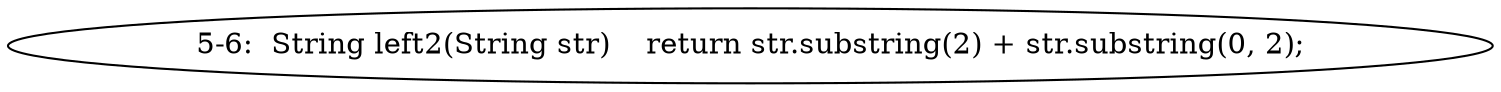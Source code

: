 digraph result_test { 
// graph-vertices
  a1  [label="5-6:  String left2(String str)	return str.substring(2) + str.substring(0, 2);"]; 
// graph-edges
}